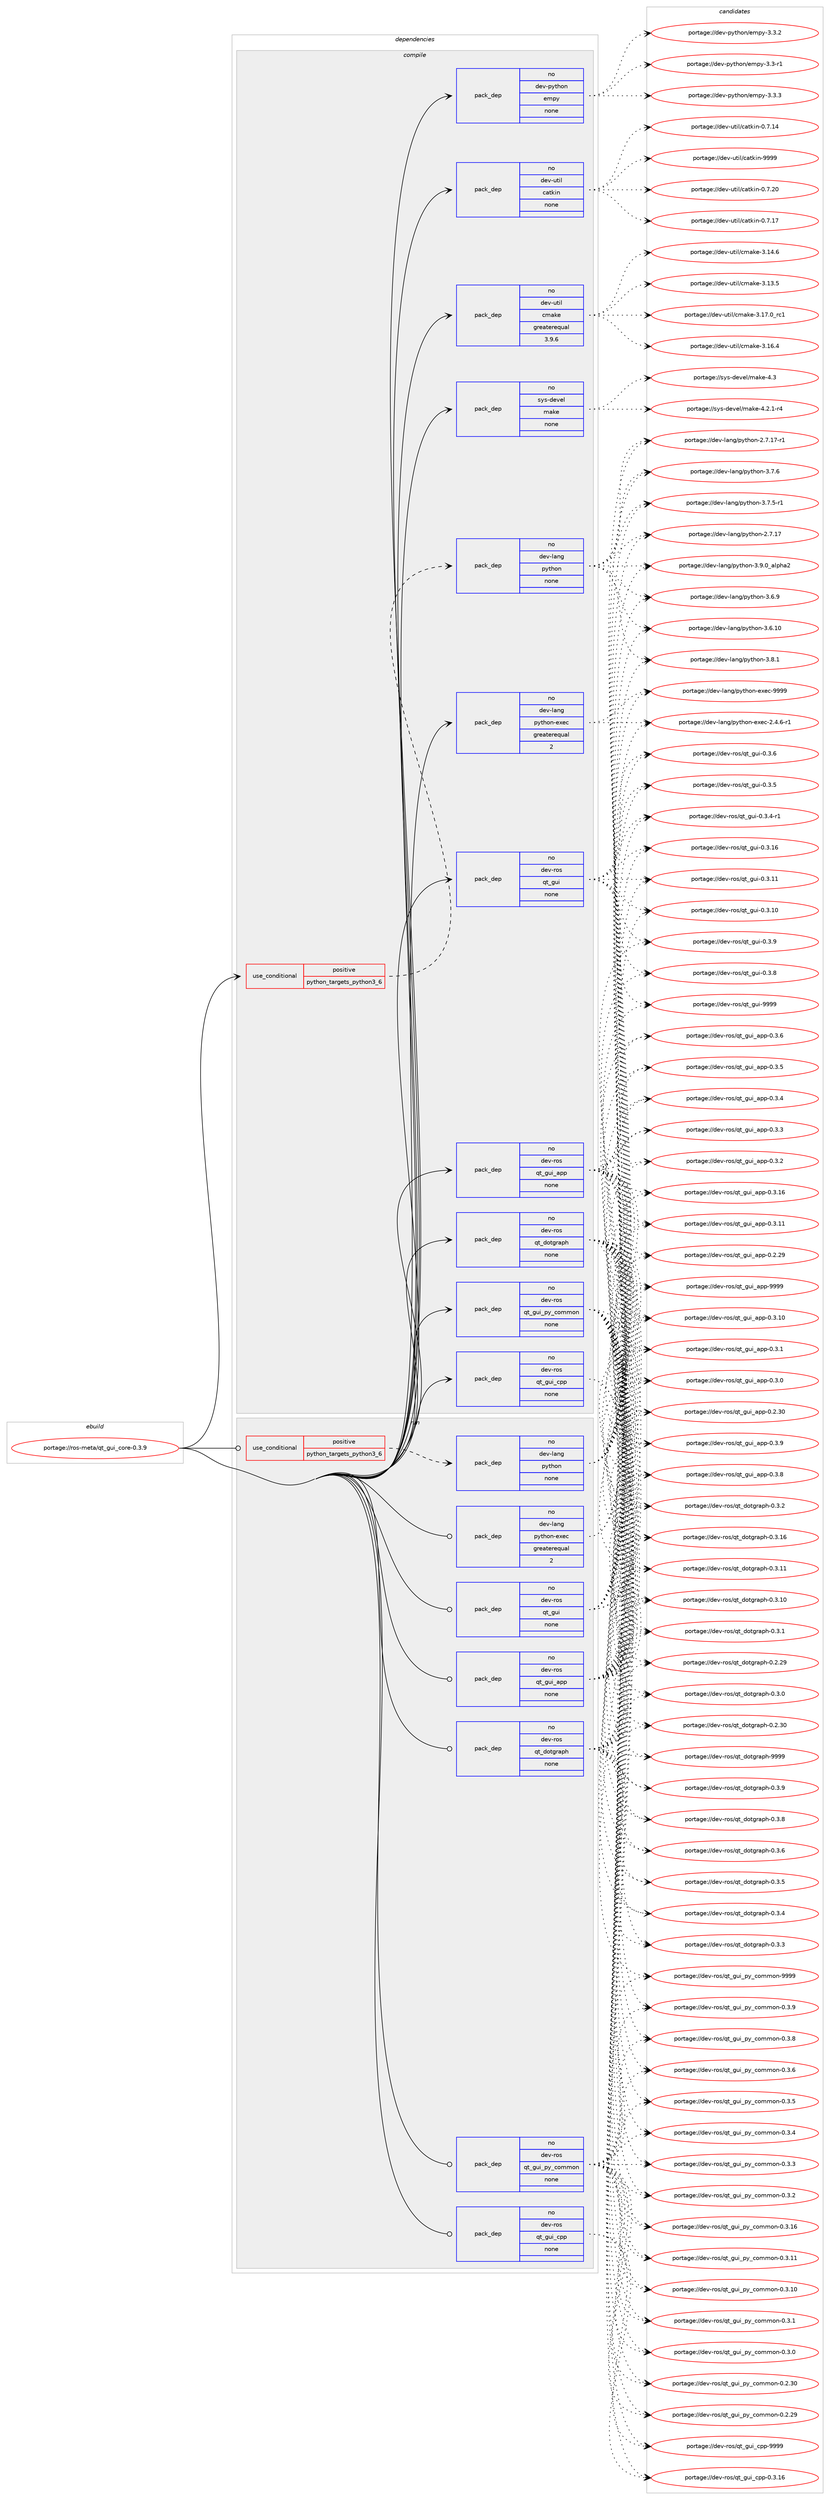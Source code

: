 digraph prolog {

# *************
# Graph options
# *************

newrank=true;
concentrate=true;
compound=true;
graph [rankdir=LR,fontname=Helvetica,fontsize=10,ranksep=1.5];#, ranksep=2.5, nodesep=0.2];
edge  [arrowhead=vee];
node  [fontname=Helvetica,fontsize=10];

# **********
# The ebuild
# **********

subgraph cluster_leftcol {
color=gray;
rank=same;
label=<<i>ebuild</i>>;
id [label="portage://ros-meta/qt_gui_core-0.3.9", color=red, width=4, href="../ros-meta/qt_gui_core-0.3.9.svg"];
}

# ****************
# The dependencies
# ****************

subgraph cluster_midcol {
color=gray;
label=<<i>dependencies</i>>;
subgraph cluster_compile {
fillcolor="#eeeeee";
style=filled;
label=<<i>compile</i>>;
subgraph cond20394 {
dependency102725 [label=<<TABLE BORDER="0" CELLBORDER="1" CELLSPACING="0" CELLPADDING="4"><TR><TD ROWSPAN="3" CELLPADDING="10">use_conditional</TD></TR><TR><TD>positive</TD></TR><TR><TD>python_targets_python3_6</TD></TR></TABLE>>, shape=none, color=red];
subgraph pack80563 {
dependency102726 [label=<<TABLE BORDER="0" CELLBORDER="1" CELLSPACING="0" CELLPADDING="4" WIDTH="220"><TR><TD ROWSPAN="6" CELLPADDING="30">pack_dep</TD></TR><TR><TD WIDTH="110">no</TD></TR><TR><TD>dev-lang</TD></TR><TR><TD>python</TD></TR><TR><TD>none</TD></TR><TR><TD></TD></TR></TABLE>>, shape=none, color=blue];
}
dependency102725:e -> dependency102726:w [weight=20,style="dashed",arrowhead="vee"];
}
id:e -> dependency102725:w [weight=20,style="solid",arrowhead="vee"];
subgraph pack80564 {
dependency102727 [label=<<TABLE BORDER="0" CELLBORDER="1" CELLSPACING="0" CELLPADDING="4" WIDTH="220"><TR><TD ROWSPAN="6" CELLPADDING="30">pack_dep</TD></TR><TR><TD WIDTH="110">no</TD></TR><TR><TD>dev-lang</TD></TR><TR><TD>python-exec</TD></TR><TR><TD>greaterequal</TD></TR><TR><TD>2</TD></TR></TABLE>>, shape=none, color=blue];
}
id:e -> dependency102727:w [weight=20,style="solid",arrowhead="vee"];
subgraph pack80565 {
dependency102728 [label=<<TABLE BORDER="0" CELLBORDER="1" CELLSPACING="0" CELLPADDING="4" WIDTH="220"><TR><TD ROWSPAN="6" CELLPADDING="30">pack_dep</TD></TR><TR><TD WIDTH="110">no</TD></TR><TR><TD>dev-python</TD></TR><TR><TD>empy</TD></TR><TR><TD>none</TD></TR><TR><TD></TD></TR></TABLE>>, shape=none, color=blue];
}
id:e -> dependency102728:w [weight=20,style="solid",arrowhead="vee"];
subgraph pack80566 {
dependency102729 [label=<<TABLE BORDER="0" CELLBORDER="1" CELLSPACING="0" CELLPADDING="4" WIDTH="220"><TR><TD ROWSPAN="6" CELLPADDING="30">pack_dep</TD></TR><TR><TD WIDTH="110">no</TD></TR><TR><TD>dev-ros</TD></TR><TR><TD>qt_dotgraph</TD></TR><TR><TD>none</TD></TR><TR><TD></TD></TR></TABLE>>, shape=none, color=blue];
}
id:e -> dependency102729:w [weight=20,style="solid",arrowhead="vee"];
subgraph pack80567 {
dependency102730 [label=<<TABLE BORDER="0" CELLBORDER="1" CELLSPACING="0" CELLPADDING="4" WIDTH="220"><TR><TD ROWSPAN="6" CELLPADDING="30">pack_dep</TD></TR><TR><TD WIDTH="110">no</TD></TR><TR><TD>dev-ros</TD></TR><TR><TD>qt_gui</TD></TR><TR><TD>none</TD></TR><TR><TD></TD></TR></TABLE>>, shape=none, color=blue];
}
id:e -> dependency102730:w [weight=20,style="solid",arrowhead="vee"];
subgraph pack80568 {
dependency102731 [label=<<TABLE BORDER="0" CELLBORDER="1" CELLSPACING="0" CELLPADDING="4" WIDTH="220"><TR><TD ROWSPAN="6" CELLPADDING="30">pack_dep</TD></TR><TR><TD WIDTH="110">no</TD></TR><TR><TD>dev-ros</TD></TR><TR><TD>qt_gui_app</TD></TR><TR><TD>none</TD></TR><TR><TD></TD></TR></TABLE>>, shape=none, color=blue];
}
id:e -> dependency102731:w [weight=20,style="solid",arrowhead="vee"];
subgraph pack80569 {
dependency102732 [label=<<TABLE BORDER="0" CELLBORDER="1" CELLSPACING="0" CELLPADDING="4" WIDTH="220"><TR><TD ROWSPAN="6" CELLPADDING="30">pack_dep</TD></TR><TR><TD WIDTH="110">no</TD></TR><TR><TD>dev-ros</TD></TR><TR><TD>qt_gui_cpp</TD></TR><TR><TD>none</TD></TR><TR><TD></TD></TR></TABLE>>, shape=none, color=blue];
}
id:e -> dependency102732:w [weight=20,style="solid",arrowhead="vee"];
subgraph pack80570 {
dependency102733 [label=<<TABLE BORDER="0" CELLBORDER="1" CELLSPACING="0" CELLPADDING="4" WIDTH="220"><TR><TD ROWSPAN="6" CELLPADDING="30">pack_dep</TD></TR><TR><TD WIDTH="110">no</TD></TR><TR><TD>dev-ros</TD></TR><TR><TD>qt_gui_py_common</TD></TR><TR><TD>none</TD></TR><TR><TD></TD></TR></TABLE>>, shape=none, color=blue];
}
id:e -> dependency102733:w [weight=20,style="solid",arrowhead="vee"];
subgraph pack80571 {
dependency102734 [label=<<TABLE BORDER="0" CELLBORDER="1" CELLSPACING="0" CELLPADDING="4" WIDTH="220"><TR><TD ROWSPAN="6" CELLPADDING="30">pack_dep</TD></TR><TR><TD WIDTH="110">no</TD></TR><TR><TD>dev-util</TD></TR><TR><TD>catkin</TD></TR><TR><TD>none</TD></TR><TR><TD></TD></TR></TABLE>>, shape=none, color=blue];
}
id:e -> dependency102734:w [weight=20,style="solid",arrowhead="vee"];
subgraph pack80572 {
dependency102735 [label=<<TABLE BORDER="0" CELLBORDER="1" CELLSPACING="0" CELLPADDING="4" WIDTH="220"><TR><TD ROWSPAN="6" CELLPADDING="30">pack_dep</TD></TR><TR><TD WIDTH="110">no</TD></TR><TR><TD>dev-util</TD></TR><TR><TD>cmake</TD></TR><TR><TD>greaterequal</TD></TR><TR><TD>3.9.6</TD></TR></TABLE>>, shape=none, color=blue];
}
id:e -> dependency102735:w [weight=20,style="solid",arrowhead="vee"];
subgraph pack80573 {
dependency102736 [label=<<TABLE BORDER="0" CELLBORDER="1" CELLSPACING="0" CELLPADDING="4" WIDTH="220"><TR><TD ROWSPAN="6" CELLPADDING="30">pack_dep</TD></TR><TR><TD WIDTH="110">no</TD></TR><TR><TD>sys-devel</TD></TR><TR><TD>make</TD></TR><TR><TD>none</TD></TR><TR><TD></TD></TR></TABLE>>, shape=none, color=blue];
}
id:e -> dependency102736:w [weight=20,style="solid",arrowhead="vee"];
}
subgraph cluster_compileandrun {
fillcolor="#eeeeee";
style=filled;
label=<<i>compile and run</i>>;
}
subgraph cluster_run {
fillcolor="#eeeeee";
style=filled;
label=<<i>run</i>>;
subgraph cond20395 {
dependency102737 [label=<<TABLE BORDER="0" CELLBORDER="1" CELLSPACING="0" CELLPADDING="4"><TR><TD ROWSPAN="3" CELLPADDING="10">use_conditional</TD></TR><TR><TD>positive</TD></TR><TR><TD>python_targets_python3_6</TD></TR></TABLE>>, shape=none, color=red];
subgraph pack80574 {
dependency102738 [label=<<TABLE BORDER="0" CELLBORDER="1" CELLSPACING="0" CELLPADDING="4" WIDTH="220"><TR><TD ROWSPAN="6" CELLPADDING="30">pack_dep</TD></TR><TR><TD WIDTH="110">no</TD></TR><TR><TD>dev-lang</TD></TR><TR><TD>python</TD></TR><TR><TD>none</TD></TR><TR><TD></TD></TR></TABLE>>, shape=none, color=blue];
}
dependency102737:e -> dependency102738:w [weight=20,style="dashed",arrowhead="vee"];
}
id:e -> dependency102737:w [weight=20,style="solid",arrowhead="odot"];
subgraph pack80575 {
dependency102739 [label=<<TABLE BORDER="0" CELLBORDER="1" CELLSPACING="0" CELLPADDING="4" WIDTH="220"><TR><TD ROWSPAN="6" CELLPADDING="30">pack_dep</TD></TR><TR><TD WIDTH="110">no</TD></TR><TR><TD>dev-lang</TD></TR><TR><TD>python-exec</TD></TR><TR><TD>greaterequal</TD></TR><TR><TD>2</TD></TR></TABLE>>, shape=none, color=blue];
}
id:e -> dependency102739:w [weight=20,style="solid",arrowhead="odot"];
subgraph pack80576 {
dependency102740 [label=<<TABLE BORDER="0" CELLBORDER="1" CELLSPACING="0" CELLPADDING="4" WIDTH="220"><TR><TD ROWSPAN="6" CELLPADDING="30">pack_dep</TD></TR><TR><TD WIDTH="110">no</TD></TR><TR><TD>dev-ros</TD></TR><TR><TD>qt_dotgraph</TD></TR><TR><TD>none</TD></TR><TR><TD></TD></TR></TABLE>>, shape=none, color=blue];
}
id:e -> dependency102740:w [weight=20,style="solid",arrowhead="odot"];
subgraph pack80577 {
dependency102741 [label=<<TABLE BORDER="0" CELLBORDER="1" CELLSPACING="0" CELLPADDING="4" WIDTH="220"><TR><TD ROWSPAN="6" CELLPADDING="30">pack_dep</TD></TR><TR><TD WIDTH="110">no</TD></TR><TR><TD>dev-ros</TD></TR><TR><TD>qt_gui</TD></TR><TR><TD>none</TD></TR><TR><TD></TD></TR></TABLE>>, shape=none, color=blue];
}
id:e -> dependency102741:w [weight=20,style="solid",arrowhead="odot"];
subgraph pack80578 {
dependency102742 [label=<<TABLE BORDER="0" CELLBORDER="1" CELLSPACING="0" CELLPADDING="4" WIDTH="220"><TR><TD ROWSPAN="6" CELLPADDING="30">pack_dep</TD></TR><TR><TD WIDTH="110">no</TD></TR><TR><TD>dev-ros</TD></TR><TR><TD>qt_gui_app</TD></TR><TR><TD>none</TD></TR><TR><TD></TD></TR></TABLE>>, shape=none, color=blue];
}
id:e -> dependency102742:w [weight=20,style="solid",arrowhead="odot"];
subgraph pack80579 {
dependency102743 [label=<<TABLE BORDER="0" CELLBORDER="1" CELLSPACING="0" CELLPADDING="4" WIDTH="220"><TR><TD ROWSPAN="6" CELLPADDING="30">pack_dep</TD></TR><TR><TD WIDTH="110">no</TD></TR><TR><TD>dev-ros</TD></TR><TR><TD>qt_gui_cpp</TD></TR><TR><TD>none</TD></TR><TR><TD></TD></TR></TABLE>>, shape=none, color=blue];
}
id:e -> dependency102743:w [weight=20,style="solid",arrowhead="odot"];
subgraph pack80580 {
dependency102744 [label=<<TABLE BORDER="0" CELLBORDER="1" CELLSPACING="0" CELLPADDING="4" WIDTH="220"><TR><TD ROWSPAN="6" CELLPADDING="30">pack_dep</TD></TR><TR><TD WIDTH="110">no</TD></TR><TR><TD>dev-ros</TD></TR><TR><TD>qt_gui_py_common</TD></TR><TR><TD>none</TD></TR><TR><TD></TD></TR></TABLE>>, shape=none, color=blue];
}
id:e -> dependency102744:w [weight=20,style="solid",arrowhead="odot"];
}
}

# **************
# The candidates
# **************

subgraph cluster_choices {
rank=same;
color=gray;
label=<<i>candidates</i>>;

subgraph choice80563 {
color=black;
nodesep=1;
choice10010111845108971101034711212111610411111045514657464895971081121049750 [label="portage://dev-lang/python-3.9.0_alpha2", color=red, width=4,href="../dev-lang/python-3.9.0_alpha2.svg"];
choice100101118451089711010347112121116104111110455146564649 [label="portage://dev-lang/python-3.8.1", color=red, width=4,href="../dev-lang/python-3.8.1.svg"];
choice100101118451089711010347112121116104111110455146554654 [label="portage://dev-lang/python-3.7.6", color=red, width=4,href="../dev-lang/python-3.7.6.svg"];
choice1001011184510897110103471121211161041111104551465546534511449 [label="portage://dev-lang/python-3.7.5-r1", color=red, width=4,href="../dev-lang/python-3.7.5-r1.svg"];
choice100101118451089711010347112121116104111110455146544657 [label="portage://dev-lang/python-3.6.9", color=red, width=4,href="../dev-lang/python-3.6.9.svg"];
choice10010111845108971101034711212111610411111045514654464948 [label="portage://dev-lang/python-3.6.10", color=red, width=4,href="../dev-lang/python-3.6.10.svg"];
choice100101118451089711010347112121116104111110455046554649554511449 [label="portage://dev-lang/python-2.7.17-r1", color=red, width=4,href="../dev-lang/python-2.7.17-r1.svg"];
choice10010111845108971101034711212111610411111045504655464955 [label="portage://dev-lang/python-2.7.17", color=red, width=4,href="../dev-lang/python-2.7.17.svg"];
dependency102726:e -> choice10010111845108971101034711212111610411111045514657464895971081121049750:w [style=dotted,weight="100"];
dependency102726:e -> choice100101118451089711010347112121116104111110455146564649:w [style=dotted,weight="100"];
dependency102726:e -> choice100101118451089711010347112121116104111110455146554654:w [style=dotted,weight="100"];
dependency102726:e -> choice1001011184510897110103471121211161041111104551465546534511449:w [style=dotted,weight="100"];
dependency102726:e -> choice100101118451089711010347112121116104111110455146544657:w [style=dotted,weight="100"];
dependency102726:e -> choice10010111845108971101034711212111610411111045514654464948:w [style=dotted,weight="100"];
dependency102726:e -> choice100101118451089711010347112121116104111110455046554649554511449:w [style=dotted,weight="100"];
dependency102726:e -> choice10010111845108971101034711212111610411111045504655464955:w [style=dotted,weight="100"];
}
subgraph choice80564 {
color=black;
nodesep=1;
choice10010111845108971101034711212111610411111045101120101994557575757 [label="portage://dev-lang/python-exec-9999", color=red, width=4,href="../dev-lang/python-exec-9999.svg"];
choice10010111845108971101034711212111610411111045101120101994550465246544511449 [label="portage://dev-lang/python-exec-2.4.6-r1", color=red, width=4,href="../dev-lang/python-exec-2.4.6-r1.svg"];
dependency102727:e -> choice10010111845108971101034711212111610411111045101120101994557575757:w [style=dotted,weight="100"];
dependency102727:e -> choice10010111845108971101034711212111610411111045101120101994550465246544511449:w [style=dotted,weight="100"];
}
subgraph choice80565 {
color=black;
nodesep=1;
choice1001011184511212111610411111047101109112121455146514651 [label="portage://dev-python/empy-3.3.3", color=red, width=4,href="../dev-python/empy-3.3.3.svg"];
choice1001011184511212111610411111047101109112121455146514650 [label="portage://dev-python/empy-3.3.2", color=red, width=4,href="../dev-python/empy-3.3.2.svg"];
choice1001011184511212111610411111047101109112121455146514511449 [label="portage://dev-python/empy-3.3-r1", color=red, width=4,href="../dev-python/empy-3.3-r1.svg"];
dependency102728:e -> choice1001011184511212111610411111047101109112121455146514651:w [style=dotted,weight="100"];
dependency102728:e -> choice1001011184511212111610411111047101109112121455146514650:w [style=dotted,weight="100"];
dependency102728:e -> choice1001011184511212111610411111047101109112121455146514511449:w [style=dotted,weight="100"];
}
subgraph choice80566 {
color=black;
nodesep=1;
choice100101118451141111154711311695100111116103114971121044557575757 [label="portage://dev-ros/qt_dotgraph-9999", color=red, width=4,href="../dev-ros/qt_dotgraph-9999.svg"];
choice10010111845114111115471131169510011111610311497112104454846514657 [label="portage://dev-ros/qt_dotgraph-0.3.9", color=red, width=4,href="../dev-ros/qt_dotgraph-0.3.9.svg"];
choice10010111845114111115471131169510011111610311497112104454846514656 [label="portage://dev-ros/qt_dotgraph-0.3.8", color=red, width=4,href="../dev-ros/qt_dotgraph-0.3.8.svg"];
choice10010111845114111115471131169510011111610311497112104454846514654 [label="portage://dev-ros/qt_dotgraph-0.3.6", color=red, width=4,href="../dev-ros/qt_dotgraph-0.3.6.svg"];
choice10010111845114111115471131169510011111610311497112104454846514653 [label="portage://dev-ros/qt_dotgraph-0.3.5", color=red, width=4,href="../dev-ros/qt_dotgraph-0.3.5.svg"];
choice10010111845114111115471131169510011111610311497112104454846514652 [label="portage://dev-ros/qt_dotgraph-0.3.4", color=red, width=4,href="../dev-ros/qt_dotgraph-0.3.4.svg"];
choice10010111845114111115471131169510011111610311497112104454846514651 [label="portage://dev-ros/qt_dotgraph-0.3.3", color=red, width=4,href="../dev-ros/qt_dotgraph-0.3.3.svg"];
choice10010111845114111115471131169510011111610311497112104454846514650 [label="portage://dev-ros/qt_dotgraph-0.3.2", color=red, width=4,href="../dev-ros/qt_dotgraph-0.3.2.svg"];
choice1001011184511411111547113116951001111161031149711210445484651464954 [label="portage://dev-ros/qt_dotgraph-0.3.16", color=red, width=4,href="../dev-ros/qt_dotgraph-0.3.16.svg"];
choice1001011184511411111547113116951001111161031149711210445484651464949 [label="portage://dev-ros/qt_dotgraph-0.3.11", color=red, width=4,href="../dev-ros/qt_dotgraph-0.3.11.svg"];
choice1001011184511411111547113116951001111161031149711210445484651464948 [label="portage://dev-ros/qt_dotgraph-0.3.10", color=red, width=4,href="../dev-ros/qt_dotgraph-0.3.10.svg"];
choice10010111845114111115471131169510011111610311497112104454846514649 [label="portage://dev-ros/qt_dotgraph-0.3.1", color=red, width=4,href="../dev-ros/qt_dotgraph-0.3.1.svg"];
choice10010111845114111115471131169510011111610311497112104454846514648 [label="portage://dev-ros/qt_dotgraph-0.3.0", color=red, width=4,href="../dev-ros/qt_dotgraph-0.3.0.svg"];
choice1001011184511411111547113116951001111161031149711210445484650465148 [label="portage://dev-ros/qt_dotgraph-0.2.30", color=red, width=4,href="../dev-ros/qt_dotgraph-0.2.30.svg"];
choice1001011184511411111547113116951001111161031149711210445484650465057 [label="portage://dev-ros/qt_dotgraph-0.2.29", color=red, width=4,href="../dev-ros/qt_dotgraph-0.2.29.svg"];
dependency102729:e -> choice100101118451141111154711311695100111116103114971121044557575757:w [style=dotted,weight="100"];
dependency102729:e -> choice10010111845114111115471131169510011111610311497112104454846514657:w [style=dotted,weight="100"];
dependency102729:e -> choice10010111845114111115471131169510011111610311497112104454846514656:w [style=dotted,weight="100"];
dependency102729:e -> choice10010111845114111115471131169510011111610311497112104454846514654:w [style=dotted,weight="100"];
dependency102729:e -> choice10010111845114111115471131169510011111610311497112104454846514653:w [style=dotted,weight="100"];
dependency102729:e -> choice10010111845114111115471131169510011111610311497112104454846514652:w [style=dotted,weight="100"];
dependency102729:e -> choice10010111845114111115471131169510011111610311497112104454846514651:w [style=dotted,weight="100"];
dependency102729:e -> choice10010111845114111115471131169510011111610311497112104454846514650:w [style=dotted,weight="100"];
dependency102729:e -> choice1001011184511411111547113116951001111161031149711210445484651464954:w [style=dotted,weight="100"];
dependency102729:e -> choice1001011184511411111547113116951001111161031149711210445484651464949:w [style=dotted,weight="100"];
dependency102729:e -> choice1001011184511411111547113116951001111161031149711210445484651464948:w [style=dotted,weight="100"];
dependency102729:e -> choice10010111845114111115471131169510011111610311497112104454846514649:w [style=dotted,weight="100"];
dependency102729:e -> choice10010111845114111115471131169510011111610311497112104454846514648:w [style=dotted,weight="100"];
dependency102729:e -> choice1001011184511411111547113116951001111161031149711210445484650465148:w [style=dotted,weight="100"];
dependency102729:e -> choice1001011184511411111547113116951001111161031149711210445484650465057:w [style=dotted,weight="100"];
}
subgraph choice80567 {
color=black;
nodesep=1;
choice1001011184511411111547113116951031171054557575757 [label="portage://dev-ros/qt_gui-9999", color=red, width=4,href="../dev-ros/qt_gui-9999.svg"];
choice100101118451141111154711311695103117105454846514657 [label="portage://dev-ros/qt_gui-0.3.9", color=red, width=4,href="../dev-ros/qt_gui-0.3.9.svg"];
choice100101118451141111154711311695103117105454846514656 [label="portage://dev-ros/qt_gui-0.3.8", color=red, width=4,href="../dev-ros/qt_gui-0.3.8.svg"];
choice100101118451141111154711311695103117105454846514654 [label="portage://dev-ros/qt_gui-0.3.6", color=red, width=4,href="../dev-ros/qt_gui-0.3.6.svg"];
choice100101118451141111154711311695103117105454846514653 [label="portage://dev-ros/qt_gui-0.3.5", color=red, width=4,href="../dev-ros/qt_gui-0.3.5.svg"];
choice1001011184511411111547113116951031171054548465146524511449 [label="portage://dev-ros/qt_gui-0.3.4-r1", color=red, width=4,href="../dev-ros/qt_gui-0.3.4-r1.svg"];
choice10010111845114111115471131169510311710545484651464954 [label="portage://dev-ros/qt_gui-0.3.16", color=red, width=4,href="../dev-ros/qt_gui-0.3.16.svg"];
choice10010111845114111115471131169510311710545484651464949 [label="portage://dev-ros/qt_gui-0.3.11", color=red, width=4,href="../dev-ros/qt_gui-0.3.11.svg"];
choice10010111845114111115471131169510311710545484651464948 [label="portage://dev-ros/qt_gui-0.3.10", color=red, width=4,href="../dev-ros/qt_gui-0.3.10.svg"];
dependency102730:e -> choice1001011184511411111547113116951031171054557575757:w [style=dotted,weight="100"];
dependency102730:e -> choice100101118451141111154711311695103117105454846514657:w [style=dotted,weight="100"];
dependency102730:e -> choice100101118451141111154711311695103117105454846514656:w [style=dotted,weight="100"];
dependency102730:e -> choice100101118451141111154711311695103117105454846514654:w [style=dotted,weight="100"];
dependency102730:e -> choice100101118451141111154711311695103117105454846514653:w [style=dotted,weight="100"];
dependency102730:e -> choice1001011184511411111547113116951031171054548465146524511449:w [style=dotted,weight="100"];
dependency102730:e -> choice10010111845114111115471131169510311710545484651464954:w [style=dotted,weight="100"];
dependency102730:e -> choice10010111845114111115471131169510311710545484651464949:w [style=dotted,weight="100"];
dependency102730:e -> choice10010111845114111115471131169510311710545484651464948:w [style=dotted,weight="100"];
}
subgraph choice80568 {
color=black;
nodesep=1;
choice10010111845114111115471131169510311710595971121124557575757 [label="portage://dev-ros/qt_gui_app-9999", color=red, width=4,href="../dev-ros/qt_gui_app-9999.svg"];
choice1001011184511411111547113116951031171059597112112454846514657 [label="portage://dev-ros/qt_gui_app-0.3.9", color=red, width=4,href="../dev-ros/qt_gui_app-0.3.9.svg"];
choice1001011184511411111547113116951031171059597112112454846514656 [label="portage://dev-ros/qt_gui_app-0.3.8", color=red, width=4,href="../dev-ros/qt_gui_app-0.3.8.svg"];
choice1001011184511411111547113116951031171059597112112454846514654 [label="portage://dev-ros/qt_gui_app-0.3.6", color=red, width=4,href="../dev-ros/qt_gui_app-0.3.6.svg"];
choice1001011184511411111547113116951031171059597112112454846514653 [label="portage://dev-ros/qt_gui_app-0.3.5", color=red, width=4,href="../dev-ros/qt_gui_app-0.3.5.svg"];
choice1001011184511411111547113116951031171059597112112454846514652 [label="portage://dev-ros/qt_gui_app-0.3.4", color=red, width=4,href="../dev-ros/qt_gui_app-0.3.4.svg"];
choice1001011184511411111547113116951031171059597112112454846514651 [label="portage://dev-ros/qt_gui_app-0.3.3", color=red, width=4,href="../dev-ros/qt_gui_app-0.3.3.svg"];
choice1001011184511411111547113116951031171059597112112454846514650 [label="portage://dev-ros/qt_gui_app-0.3.2", color=red, width=4,href="../dev-ros/qt_gui_app-0.3.2.svg"];
choice100101118451141111154711311695103117105959711211245484651464954 [label="portage://dev-ros/qt_gui_app-0.3.16", color=red, width=4,href="../dev-ros/qt_gui_app-0.3.16.svg"];
choice100101118451141111154711311695103117105959711211245484651464949 [label="portage://dev-ros/qt_gui_app-0.3.11", color=red, width=4,href="../dev-ros/qt_gui_app-0.3.11.svg"];
choice100101118451141111154711311695103117105959711211245484651464948 [label="portage://dev-ros/qt_gui_app-0.3.10", color=red, width=4,href="../dev-ros/qt_gui_app-0.3.10.svg"];
choice1001011184511411111547113116951031171059597112112454846514649 [label="portage://dev-ros/qt_gui_app-0.3.1", color=red, width=4,href="../dev-ros/qt_gui_app-0.3.1.svg"];
choice1001011184511411111547113116951031171059597112112454846514648 [label="portage://dev-ros/qt_gui_app-0.3.0", color=red, width=4,href="../dev-ros/qt_gui_app-0.3.0.svg"];
choice100101118451141111154711311695103117105959711211245484650465148 [label="portage://dev-ros/qt_gui_app-0.2.30", color=red, width=4,href="../dev-ros/qt_gui_app-0.2.30.svg"];
choice100101118451141111154711311695103117105959711211245484650465057 [label="portage://dev-ros/qt_gui_app-0.2.29", color=red, width=4,href="../dev-ros/qt_gui_app-0.2.29.svg"];
dependency102731:e -> choice10010111845114111115471131169510311710595971121124557575757:w [style=dotted,weight="100"];
dependency102731:e -> choice1001011184511411111547113116951031171059597112112454846514657:w [style=dotted,weight="100"];
dependency102731:e -> choice1001011184511411111547113116951031171059597112112454846514656:w [style=dotted,weight="100"];
dependency102731:e -> choice1001011184511411111547113116951031171059597112112454846514654:w [style=dotted,weight="100"];
dependency102731:e -> choice1001011184511411111547113116951031171059597112112454846514653:w [style=dotted,weight="100"];
dependency102731:e -> choice1001011184511411111547113116951031171059597112112454846514652:w [style=dotted,weight="100"];
dependency102731:e -> choice1001011184511411111547113116951031171059597112112454846514651:w [style=dotted,weight="100"];
dependency102731:e -> choice1001011184511411111547113116951031171059597112112454846514650:w [style=dotted,weight="100"];
dependency102731:e -> choice100101118451141111154711311695103117105959711211245484651464954:w [style=dotted,weight="100"];
dependency102731:e -> choice100101118451141111154711311695103117105959711211245484651464949:w [style=dotted,weight="100"];
dependency102731:e -> choice100101118451141111154711311695103117105959711211245484651464948:w [style=dotted,weight="100"];
dependency102731:e -> choice1001011184511411111547113116951031171059597112112454846514649:w [style=dotted,weight="100"];
dependency102731:e -> choice1001011184511411111547113116951031171059597112112454846514648:w [style=dotted,weight="100"];
dependency102731:e -> choice100101118451141111154711311695103117105959711211245484650465148:w [style=dotted,weight="100"];
dependency102731:e -> choice100101118451141111154711311695103117105959711211245484650465057:w [style=dotted,weight="100"];
}
subgraph choice80569 {
color=black;
nodesep=1;
choice10010111845114111115471131169510311710595991121124557575757 [label="portage://dev-ros/qt_gui_cpp-9999", color=red, width=4,href="../dev-ros/qt_gui_cpp-9999.svg"];
choice100101118451141111154711311695103117105959911211245484651464954 [label="portage://dev-ros/qt_gui_cpp-0.3.16", color=red, width=4,href="../dev-ros/qt_gui_cpp-0.3.16.svg"];
dependency102732:e -> choice10010111845114111115471131169510311710595991121124557575757:w [style=dotted,weight="100"];
dependency102732:e -> choice100101118451141111154711311695103117105959911211245484651464954:w [style=dotted,weight="100"];
}
subgraph choice80570 {
color=black;
nodesep=1;
choice1001011184511411111547113116951031171059511212195991111091091111104557575757 [label="portage://dev-ros/qt_gui_py_common-9999", color=red, width=4,href="../dev-ros/qt_gui_py_common-9999.svg"];
choice100101118451141111154711311695103117105951121219599111109109111110454846514657 [label="portage://dev-ros/qt_gui_py_common-0.3.9", color=red, width=4,href="../dev-ros/qt_gui_py_common-0.3.9.svg"];
choice100101118451141111154711311695103117105951121219599111109109111110454846514656 [label="portage://dev-ros/qt_gui_py_common-0.3.8", color=red, width=4,href="../dev-ros/qt_gui_py_common-0.3.8.svg"];
choice100101118451141111154711311695103117105951121219599111109109111110454846514654 [label="portage://dev-ros/qt_gui_py_common-0.3.6", color=red, width=4,href="../dev-ros/qt_gui_py_common-0.3.6.svg"];
choice100101118451141111154711311695103117105951121219599111109109111110454846514653 [label="portage://dev-ros/qt_gui_py_common-0.3.5", color=red, width=4,href="../dev-ros/qt_gui_py_common-0.3.5.svg"];
choice100101118451141111154711311695103117105951121219599111109109111110454846514652 [label="portage://dev-ros/qt_gui_py_common-0.3.4", color=red, width=4,href="../dev-ros/qt_gui_py_common-0.3.4.svg"];
choice100101118451141111154711311695103117105951121219599111109109111110454846514651 [label="portage://dev-ros/qt_gui_py_common-0.3.3", color=red, width=4,href="../dev-ros/qt_gui_py_common-0.3.3.svg"];
choice100101118451141111154711311695103117105951121219599111109109111110454846514650 [label="portage://dev-ros/qt_gui_py_common-0.3.2", color=red, width=4,href="../dev-ros/qt_gui_py_common-0.3.2.svg"];
choice10010111845114111115471131169510311710595112121959911110910911111045484651464954 [label="portage://dev-ros/qt_gui_py_common-0.3.16", color=red, width=4,href="../dev-ros/qt_gui_py_common-0.3.16.svg"];
choice10010111845114111115471131169510311710595112121959911110910911111045484651464949 [label="portage://dev-ros/qt_gui_py_common-0.3.11", color=red, width=4,href="../dev-ros/qt_gui_py_common-0.3.11.svg"];
choice10010111845114111115471131169510311710595112121959911110910911111045484651464948 [label="portage://dev-ros/qt_gui_py_common-0.3.10", color=red, width=4,href="../dev-ros/qt_gui_py_common-0.3.10.svg"];
choice100101118451141111154711311695103117105951121219599111109109111110454846514649 [label="portage://dev-ros/qt_gui_py_common-0.3.1", color=red, width=4,href="../dev-ros/qt_gui_py_common-0.3.1.svg"];
choice100101118451141111154711311695103117105951121219599111109109111110454846514648 [label="portage://dev-ros/qt_gui_py_common-0.3.0", color=red, width=4,href="../dev-ros/qt_gui_py_common-0.3.0.svg"];
choice10010111845114111115471131169510311710595112121959911110910911111045484650465148 [label="portage://dev-ros/qt_gui_py_common-0.2.30", color=red, width=4,href="../dev-ros/qt_gui_py_common-0.2.30.svg"];
choice10010111845114111115471131169510311710595112121959911110910911111045484650465057 [label="portage://dev-ros/qt_gui_py_common-0.2.29", color=red, width=4,href="../dev-ros/qt_gui_py_common-0.2.29.svg"];
dependency102733:e -> choice1001011184511411111547113116951031171059511212195991111091091111104557575757:w [style=dotted,weight="100"];
dependency102733:e -> choice100101118451141111154711311695103117105951121219599111109109111110454846514657:w [style=dotted,weight="100"];
dependency102733:e -> choice100101118451141111154711311695103117105951121219599111109109111110454846514656:w [style=dotted,weight="100"];
dependency102733:e -> choice100101118451141111154711311695103117105951121219599111109109111110454846514654:w [style=dotted,weight="100"];
dependency102733:e -> choice100101118451141111154711311695103117105951121219599111109109111110454846514653:w [style=dotted,weight="100"];
dependency102733:e -> choice100101118451141111154711311695103117105951121219599111109109111110454846514652:w [style=dotted,weight="100"];
dependency102733:e -> choice100101118451141111154711311695103117105951121219599111109109111110454846514651:w [style=dotted,weight="100"];
dependency102733:e -> choice100101118451141111154711311695103117105951121219599111109109111110454846514650:w [style=dotted,weight="100"];
dependency102733:e -> choice10010111845114111115471131169510311710595112121959911110910911111045484651464954:w [style=dotted,weight="100"];
dependency102733:e -> choice10010111845114111115471131169510311710595112121959911110910911111045484651464949:w [style=dotted,weight="100"];
dependency102733:e -> choice10010111845114111115471131169510311710595112121959911110910911111045484651464948:w [style=dotted,weight="100"];
dependency102733:e -> choice100101118451141111154711311695103117105951121219599111109109111110454846514649:w [style=dotted,weight="100"];
dependency102733:e -> choice100101118451141111154711311695103117105951121219599111109109111110454846514648:w [style=dotted,weight="100"];
dependency102733:e -> choice10010111845114111115471131169510311710595112121959911110910911111045484650465148:w [style=dotted,weight="100"];
dependency102733:e -> choice10010111845114111115471131169510311710595112121959911110910911111045484650465057:w [style=dotted,weight="100"];
}
subgraph choice80571 {
color=black;
nodesep=1;
choice100101118451171161051084799971161071051104557575757 [label="portage://dev-util/catkin-9999", color=red, width=4,href="../dev-util/catkin-9999.svg"];
choice1001011184511711610510847999711610710511045484655465048 [label="portage://dev-util/catkin-0.7.20", color=red, width=4,href="../dev-util/catkin-0.7.20.svg"];
choice1001011184511711610510847999711610710511045484655464955 [label="portage://dev-util/catkin-0.7.17", color=red, width=4,href="../dev-util/catkin-0.7.17.svg"];
choice1001011184511711610510847999711610710511045484655464952 [label="portage://dev-util/catkin-0.7.14", color=red, width=4,href="../dev-util/catkin-0.7.14.svg"];
dependency102734:e -> choice100101118451171161051084799971161071051104557575757:w [style=dotted,weight="100"];
dependency102734:e -> choice1001011184511711610510847999711610710511045484655465048:w [style=dotted,weight="100"];
dependency102734:e -> choice1001011184511711610510847999711610710511045484655464955:w [style=dotted,weight="100"];
dependency102734:e -> choice1001011184511711610510847999711610710511045484655464952:w [style=dotted,weight="100"];
}
subgraph choice80572 {
color=black;
nodesep=1;
choice1001011184511711610510847991099710710145514649554648951149949 [label="portage://dev-util/cmake-3.17.0_rc1", color=red, width=4,href="../dev-util/cmake-3.17.0_rc1.svg"];
choice1001011184511711610510847991099710710145514649544652 [label="portage://dev-util/cmake-3.16.4", color=red, width=4,href="../dev-util/cmake-3.16.4.svg"];
choice1001011184511711610510847991099710710145514649524654 [label="portage://dev-util/cmake-3.14.6", color=red, width=4,href="../dev-util/cmake-3.14.6.svg"];
choice1001011184511711610510847991099710710145514649514653 [label="portage://dev-util/cmake-3.13.5", color=red, width=4,href="../dev-util/cmake-3.13.5.svg"];
dependency102735:e -> choice1001011184511711610510847991099710710145514649554648951149949:w [style=dotted,weight="100"];
dependency102735:e -> choice1001011184511711610510847991099710710145514649544652:w [style=dotted,weight="100"];
dependency102735:e -> choice1001011184511711610510847991099710710145514649524654:w [style=dotted,weight="100"];
dependency102735:e -> choice1001011184511711610510847991099710710145514649514653:w [style=dotted,weight="100"];
}
subgraph choice80573 {
color=black;
nodesep=1;
choice11512111545100101118101108471099710710145524651 [label="portage://sys-devel/make-4.3", color=red, width=4,href="../sys-devel/make-4.3.svg"];
choice1151211154510010111810110847109971071014552465046494511452 [label="portage://sys-devel/make-4.2.1-r4", color=red, width=4,href="../sys-devel/make-4.2.1-r4.svg"];
dependency102736:e -> choice11512111545100101118101108471099710710145524651:w [style=dotted,weight="100"];
dependency102736:e -> choice1151211154510010111810110847109971071014552465046494511452:w [style=dotted,weight="100"];
}
subgraph choice80574 {
color=black;
nodesep=1;
choice10010111845108971101034711212111610411111045514657464895971081121049750 [label="portage://dev-lang/python-3.9.0_alpha2", color=red, width=4,href="../dev-lang/python-3.9.0_alpha2.svg"];
choice100101118451089711010347112121116104111110455146564649 [label="portage://dev-lang/python-3.8.1", color=red, width=4,href="../dev-lang/python-3.8.1.svg"];
choice100101118451089711010347112121116104111110455146554654 [label="portage://dev-lang/python-3.7.6", color=red, width=4,href="../dev-lang/python-3.7.6.svg"];
choice1001011184510897110103471121211161041111104551465546534511449 [label="portage://dev-lang/python-3.7.5-r1", color=red, width=4,href="../dev-lang/python-3.7.5-r1.svg"];
choice100101118451089711010347112121116104111110455146544657 [label="portage://dev-lang/python-3.6.9", color=red, width=4,href="../dev-lang/python-3.6.9.svg"];
choice10010111845108971101034711212111610411111045514654464948 [label="portage://dev-lang/python-3.6.10", color=red, width=4,href="../dev-lang/python-3.6.10.svg"];
choice100101118451089711010347112121116104111110455046554649554511449 [label="portage://dev-lang/python-2.7.17-r1", color=red, width=4,href="../dev-lang/python-2.7.17-r1.svg"];
choice10010111845108971101034711212111610411111045504655464955 [label="portage://dev-lang/python-2.7.17", color=red, width=4,href="../dev-lang/python-2.7.17.svg"];
dependency102738:e -> choice10010111845108971101034711212111610411111045514657464895971081121049750:w [style=dotted,weight="100"];
dependency102738:e -> choice100101118451089711010347112121116104111110455146564649:w [style=dotted,weight="100"];
dependency102738:e -> choice100101118451089711010347112121116104111110455146554654:w [style=dotted,weight="100"];
dependency102738:e -> choice1001011184510897110103471121211161041111104551465546534511449:w [style=dotted,weight="100"];
dependency102738:e -> choice100101118451089711010347112121116104111110455146544657:w [style=dotted,weight="100"];
dependency102738:e -> choice10010111845108971101034711212111610411111045514654464948:w [style=dotted,weight="100"];
dependency102738:e -> choice100101118451089711010347112121116104111110455046554649554511449:w [style=dotted,weight="100"];
dependency102738:e -> choice10010111845108971101034711212111610411111045504655464955:w [style=dotted,weight="100"];
}
subgraph choice80575 {
color=black;
nodesep=1;
choice10010111845108971101034711212111610411111045101120101994557575757 [label="portage://dev-lang/python-exec-9999", color=red, width=4,href="../dev-lang/python-exec-9999.svg"];
choice10010111845108971101034711212111610411111045101120101994550465246544511449 [label="portage://dev-lang/python-exec-2.4.6-r1", color=red, width=4,href="../dev-lang/python-exec-2.4.6-r1.svg"];
dependency102739:e -> choice10010111845108971101034711212111610411111045101120101994557575757:w [style=dotted,weight="100"];
dependency102739:e -> choice10010111845108971101034711212111610411111045101120101994550465246544511449:w [style=dotted,weight="100"];
}
subgraph choice80576 {
color=black;
nodesep=1;
choice100101118451141111154711311695100111116103114971121044557575757 [label="portage://dev-ros/qt_dotgraph-9999", color=red, width=4,href="../dev-ros/qt_dotgraph-9999.svg"];
choice10010111845114111115471131169510011111610311497112104454846514657 [label="portage://dev-ros/qt_dotgraph-0.3.9", color=red, width=4,href="../dev-ros/qt_dotgraph-0.3.9.svg"];
choice10010111845114111115471131169510011111610311497112104454846514656 [label="portage://dev-ros/qt_dotgraph-0.3.8", color=red, width=4,href="../dev-ros/qt_dotgraph-0.3.8.svg"];
choice10010111845114111115471131169510011111610311497112104454846514654 [label="portage://dev-ros/qt_dotgraph-0.3.6", color=red, width=4,href="../dev-ros/qt_dotgraph-0.3.6.svg"];
choice10010111845114111115471131169510011111610311497112104454846514653 [label="portage://dev-ros/qt_dotgraph-0.3.5", color=red, width=4,href="../dev-ros/qt_dotgraph-0.3.5.svg"];
choice10010111845114111115471131169510011111610311497112104454846514652 [label="portage://dev-ros/qt_dotgraph-0.3.4", color=red, width=4,href="../dev-ros/qt_dotgraph-0.3.4.svg"];
choice10010111845114111115471131169510011111610311497112104454846514651 [label="portage://dev-ros/qt_dotgraph-0.3.3", color=red, width=4,href="../dev-ros/qt_dotgraph-0.3.3.svg"];
choice10010111845114111115471131169510011111610311497112104454846514650 [label="portage://dev-ros/qt_dotgraph-0.3.2", color=red, width=4,href="../dev-ros/qt_dotgraph-0.3.2.svg"];
choice1001011184511411111547113116951001111161031149711210445484651464954 [label="portage://dev-ros/qt_dotgraph-0.3.16", color=red, width=4,href="../dev-ros/qt_dotgraph-0.3.16.svg"];
choice1001011184511411111547113116951001111161031149711210445484651464949 [label="portage://dev-ros/qt_dotgraph-0.3.11", color=red, width=4,href="../dev-ros/qt_dotgraph-0.3.11.svg"];
choice1001011184511411111547113116951001111161031149711210445484651464948 [label="portage://dev-ros/qt_dotgraph-0.3.10", color=red, width=4,href="../dev-ros/qt_dotgraph-0.3.10.svg"];
choice10010111845114111115471131169510011111610311497112104454846514649 [label="portage://dev-ros/qt_dotgraph-0.3.1", color=red, width=4,href="../dev-ros/qt_dotgraph-0.3.1.svg"];
choice10010111845114111115471131169510011111610311497112104454846514648 [label="portage://dev-ros/qt_dotgraph-0.3.0", color=red, width=4,href="../dev-ros/qt_dotgraph-0.3.0.svg"];
choice1001011184511411111547113116951001111161031149711210445484650465148 [label="portage://dev-ros/qt_dotgraph-0.2.30", color=red, width=4,href="../dev-ros/qt_dotgraph-0.2.30.svg"];
choice1001011184511411111547113116951001111161031149711210445484650465057 [label="portage://dev-ros/qt_dotgraph-0.2.29", color=red, width=4,href="../dev-ros/qt_dotgraph-0.2.29.svg"];
dependency102740:e -> choice100101118451141111154711311695100111116103114971121044557575757:w [style=dotted,weight="100"];
dependency102740:e -> choice10010111845114111115471131169510011111610311497112104454846514657:w [style=dotted,weight="100"];
dependency102740:e -> choice10010111845114111115471131169510011111610311497112104454846514656:w [style=dotted,weight="100"];
dependency102740:e -> choice10010111845114111115471131169510011111610311497112104454846514654:w [style=dotted,weight="100"];
dependency102740:e -> choice10010111845114111115471131169510011111610311497112104454846514653:w [style=dotted,weight="100"];
dependency102740:e -> choice10010111845114111115471131169510011111610311497112104454846514652:w [style=dotted,weight="100"];
dependency102740:e -> choice10010111845114111115471131169510011111610311497112104454846514651:w [style=dotted,weight="100"];
dependency102740:e -> choice10010111845114111115471131169510011111610311497112104454846514650:w [style=dotted,weight="100"];
dependency102740:e -> choice1001011184511411111547113116951001111161031149711210445484651464954:w [style=dotted,weight="100"];
dependency102740:e -> choice1001011184511411111547113116951001111161031149711210445484651464949:w [style=dotted,weight="100"];
dependency102740:e -> choice1001011184511411111547113116951001111161031149711210445484651464948:w [style=dotted,weight="100"];
dependency102740:e -> choice10010111845114111115471131169510011111610311497112104454846514649:w [style=dotted,weight="100"];
dependency102740:e -> choice10010111845114111115471131169510011111610311497112104454846514648:w [style=dotted,weight="100"];
dependency102740:e -> choice1001011184511411111547113116951001111161031149711210445484650465148:w [style=dotted,weight="100"];
dependency102740:e -> choice1001011184511411111547113116951001111161031149711210445484650465057:w [style=dotted,weight="100"];
}
subgraph choice80577 {
color=black;
nodesep=1;
choice1001011184511411111547113116951031171054557575757 [label="portage://dev-ros/qt_gui-9999", color=red, width=4,href="../dev-ros/qt_gui-9999.svg"];
choice100101118451141111154711311695103117105454846514657 [label="portage://dev-ros/qt_gui-0.3.9", color=red, width=4,href="../dev-ros/qt_gui-0.3.9.svg"];
choice100101118451141111154711311695103117105454846514656 [label="portage://dev-ros/qt_gui-0.3.8", color=red, width=4,href="../dev-ros/qt_gui-0.3.8.svg"];
choice100101118451141111154711311695103117105454846514654 [label="portage://dev-ros/qt_gui-0.3.6", color=red, width=4,href="../dev-ros/qt_gui-0.3.6.svg"];
choice100101118451141111154711311695103117105454846514653 [label="portage://dev-ros/qt_gui-0.3.5", color=red, width=4,href="../dev-ros/qt_gui-0.3.5.svg"];
choice1001011184511411111547113116951031171054548465146524511449 [label="portage://dev-ros/qt_gui-0.3.4-r1", color=red, width=4,href="../dev-ros/qt_gui-0.3.4-r1.svg"];
choice10010111845114111115471131169510311710545484651464954 [label="portage://dev-ros/qt_gui-0.3.16", color=red, width=4,href="../dev-ros/qt_gui-0.3.16.svg"];
choice10010111845114111115471131169510311710545484651464949 [label="portage://dev-ros/qt_gui-0.3.11", color=red, width=4,href="../dev-ros/qt_gui-0.3.11.svg"];
choice10010111845114111115471131169510311710545484651464948 [label="portage://dev-ros/qt_gui-0.3.10", color=red, width=4,href="../dev-ros/qt_gui-0.3.10.svg"];
dependency102741:e -> choice1001011184511411111547113116951031171054557575757:w [style=dotted,weight="100"];
dependency102741:e -> choice100101118451141111154711311695103117105454846514657:w [style=dotted,weight="100"];
dependency102741:e -> choice100101118451141111154711311695103117105454846514656:w [style=dotted,weight="100"];
dependency102741:e -> choice100101118451141111154711311695103117105454846514654:w [style=dotted,weight="100"];
dependency102741:e -> choice100101118451141111154711311695103117105454846514653:w [style=dotted,weight="100"];
dependency102741:e -> choice1001011184511411111547113116951031171054548465146524511449:w [style=dotted,weight="100"];
dependency102741:e -> choice10010111845114111115471131169510311710545484651464954:w [style=dotted,weight="100"];
dependency102741:e -> choice10010111845114111115471131169510311710545484651464949:w [style=dotted,weight="100"];
dependency102741:e -> choice10010111845114111115471131169510311710545484651464948:w [style=dotted,weight="100"];
}
subgraph choice80578 {
color=black;
nodesep=1;
choice10010111845114111115471131169510311710595971121124557575757 [label="portage://dev-ros/qt_gui_app-9999", color=red, width=4,href="../dev-ros/qt_gui_app-9999.svg"];
choice1001011184511411111547113116951031171059597112112454846514657 [label="portage://dev-ros/qt_gui_app-0.3.9", color=red, width=4,href="../dev-ros/qt_gui_app-0.3.9.svg"];
choice1001011184511411111547113116951031171059597112112454846514656 [label="portage://dev-ros/qt_gui_app-0.3.8", color=red, width=4,href="../dev-ros/qt_gui_app-0.3.8.svg"];
choice1001011184511411111547113116951031171059597112112454846514654 [label="portage://dev-ros/qt_gui_app-0.3.6", color=red, width=4,href="../dev-ros/qt_gui_app-0.3.6.svg"];
choice1001011184511411111547113116951031171059597112112454846514653 [label="portage://dev-ros/qt_gui_app-0.3.5", color=red, width=4,href="../dev-ros/qt_gui_app-0.3.5.svg"];
choice1001011184511411111547113116951031171059597112112454846514652 [label="portage://dev-ros/qt_gui_app-0.3.4", color=red, width=4,href="../dev-ros/qt_gui_app-0.3.4.svg"];
choice1001011184511411111547113116951031171059597112112454846514651 [label="portage://dev-ros/qt_gui_app-0.3.3", color=red, width=4,href="../dev-ros/qt_gui_app-0.3.3.svg"];
choice1001011184511411111547113116951031171059597112112454846514650 [label="portage://dev-ros/qt_gui_app-0.3.2", color=red, width=4,href="../dev-ros/qt_gui_app-0.3.2.svg"];
choice100101118451141111154711311695103117105959711211245484651464954 [label="portage://dev-ros/qt_gui_app-0.3.16", color=red, width=4,href="../dev-ros/qt_gui_app-0.3.16.svg"];
choice100101118451141111154711311695103117105959711211245484651464949 [label="portage://dev-ros/qt_gui_app-0.3.11", color=red, width=4,href="../dev-ros/qt_gui_app-0.3.11.svg"];
choice100101118451141111154711311695103117105959711211245484651464948 [label="portage://dev-ros/qt_gui_app-0.3.10", color=red, width=4,href="../dev-ros/qt_gui_app-0.3.10.svg"];
choice1001011184511411111547113116951031171059597112112454846514649 [label="portage://dev-ros/qt_gui_app-0.3.1", color=red, width=4,href="../dev-ros/qt_gui_app-0.3.1.svg"];
choice1001011184511411111547113116951031171059597112112454846514648 [label="portage://dev-ros/qt_gui_app-0.3.0", color=red, width=4,href="../dev-ros/qt_gui_app-0.3.0.svg"];
choice100101118451141111154711311695103117105959711211245484650465148 [label="portage://dev-ros/qt_gui_app-0.2.30", color=red, width=4,href="../dev-ros/qt_gui_app-0.2.30.svg"];
choice100101118451141111154711311695103117105959711211245484650465057 [label="portage://dev-ros/qt_gui_app-0.2.29", color=red, width=4,href="../dev-ros/qt_gui_app-0.2.29.svg"];
dependency102742:e -> choice10010111845114111115471131169510311710595971121124557575757:w [style=dotted,weight="100"];
dependency102742:e -> choice1001011184511411111547113116951031171059597112112454846514657:w [style=dotted,weight="100"];
dependency102742:e -> choice1001011184511411111547113116951031171059597112112454846514656:w [style=dotted,weight="100"];
dependency102742:e -> choice1001011184511411111547113116951031171059597112112454846514654:w [style=dotted,weight="100"];
dependency102742:e -> choice1001011184511411111547113116951031171059597112112454846514653:w [style=dotted,weight="100"];
dependency102742:e -> choice1001011184511411111547113116951031171059597112112454846514652:w [style=dotted,weight="100"];
dependency102742:e -> choice1001011184511411111547113116951031171059597112112454846514651:w [style=dotted,weight="100"];
dependency102742:e -> choice1001011184511411111547113116951031171059597112112454846514650:w [style=dotted,weight="100"];
dependency102742:e -> choice100101118451141111154711311695103117105959711211245484651464954:w [style=dotted,weight="100"];
dependency102742:e -> choice100101118451141111154711311695103117105959711211245484651464949:w [style=dotted,weight="100"];
dependency102742:e -> choice100101118451141111154711311695103117105959711211245484651464948:w [style=dotted,weight="100"];
dependency102742:e -> choice1001011184511411111547113116951031171059597112112454846514649:w [style=dotted,weight="100"];
dependency102742:e -> choice1001011184511411111547113116951031171059597112112454846514648:w [style=dotted,weight="100"];
dependency102742:e -> choice100101118451141111154711311695103117105959711211245484650465148:w [style=dotted,weight="100"];
dependency102742:e -> choice100101118451141111154711311695103117105959711211245484650465057:w [style=dotted,weight="100"];
}
subgraph choice80579 {
color=black;
nodesep=1;
choice10010111845114111115471131169510311710595991121124557575757 [label="portage://dev-ros/qt_gui_cpp-9999", color=red, width=4,href="../dev-ros/qt_gui_cpp-9999.svg"];
choice100101118451141111154711311695103117105959911211245484651464954 [label="portage://dev-ros/qt_gui_cpp-0.3.16", color=red, width=4,href="../dev-ros/qt_gui_cpp-0.3.16.svg"];
dependency102743:e -> choice10010111845114111115471131169510311710595991121124557575757:w [style=dotted,weight="100"];
dependency102743:e -> choice100101118451141111154711311695103117105959911211245484651464954:w [style=dotted,weight="100"];
}
subgraph choice80580 {
color=black;
nodesep=1;
choice1001011184511411111547113116951031171059511212195991111091091111104557575757 [label="portage://dev-ros/qt_gui_py_common-9999", color=red, width=4,href="../dev-ros/qt_gui_py_common-9999.svg"];
choice100101118451141111154711311695103117105951121219599111109109111110454846514657 [label="portage://dev-ros/qt_gui_py_common-0.3.9", color=red, width=4,href="../dev-ros/qt_gui_py_common-0.3.9.svg"];
choice100101118451141111154711311695103117105951121219599111109109111110454846514656 [label="portage://dev-ros/qt_gui_py_common-0.3.8", color=red, width=4,href="../dev-ros/qt_gui_py_common-0.3.8.svg"];
choice100101118451141111154711311695103117105951121219599111109109111110454846514654 [label="portage://dev-ros/qt_gui_py_common-0.3.6", color=red, width=4,href="../dev-ros/qt_gui_py_common-0.3.6.svg"];
choice100101118451141111154711311695103117105951121219599111109109111110454846514653 [label="portage://dev-ros/qt_gui_py_common-0.3.5", color=red, width=4,href="../dev-ros/qt_gui_py_common-0.3.5.svg"];
choice100101118451141111154711311695103117105951121219599111109109111110454846514652 [label="portage://dev-ros/qt_gui_py_common-0.3.4", color=red, width=4,href="../dev-ros/qt_gui_py_common-0.3.4.svg"];
choice100101118451141111154711311695103117105951121219599111109109111110454846514651 [label="portage://dev-ros/qt_gui_py_common-0.3.3", color=red, width=4,href="../dev-ros/qt_gui_py_common-0.3.3.svg"];
choice100101118451141111154711311695103117105951121219599111109109111110454846514650 [label="portage://dev-ros/qt_gui_py_common-0.3.2", color=red, width=4,href="../dev-ros/qt_gui_py_common-0.3.2.svg"];
choice10010111845114111115471131169510311710595112121959911110910911111045484651464954 [label="portage://dev-ros/qt_gui_py_common-0.3.16", color=red, width=4,href="../dev-ros/qt_gui_py_common-0.3.16.svg"];
choice10010111845114111115471131169510311710595112121959911110910911111045484651464949 [label="portage://dev-ros/qt_gui_py_common-0.3.11", color=red, width=4,href="../dev-ros/qt_gui_py_common-0.3.11.svg"];
choice10010111845114111115471131169510311710595112121959911110910911111045484651464948 [label="portage://dev-ros/qt_gui_py_common-0.3.10", color=red, width=4,href="../dev-ros/qt_gui_py_common-0.3.10.svg"];
choice100101118451141111154711311695103117105951121219599111109109111110454846514649 [label="portage://dev-ros/qt_gui_py_common-0.3.1", color=red, width=4,href="../dev-ros/qt_gui_py_common-0.3.1.svg"];
choice100101118451141111154711311695103117105951121219599111109109111110454846514648 [label="portage://dev-ros/qt_gui_py_common-0.3.0", color=red, width=4,href="../dev-ros/qt_gui_py_common-0.3.0.svg"];
choice10010111845114111115471131169510311710595112121959911110910911111045484650465148 [label="portage://dev-ros/qt_gui_py_common-0.2.30", color=red, width=4,href="../dev-ros/qt_gui_py_common-0.2.30.svg"];
choice10010111845114111115471131169510311710595112121959911110910911111045484650465057 [label="portage://dev-ros/qt_gui_py_common-0.2.29", color=red, width=4,href="../dev-ros/qt_gui_py_common-0.2.29.svg"];
dependency102744:e -> choice1001011184511411111547113116951031171059511212195991111091091111104557575757:w [style=dotted,weight="100"];
dependency102744:e -> choice100101118451141111154711311695103117105951121219599111109109111110454846514657:w [style=dotted,weight="100"];
dependency102744:e -> choice100101118451141111154711311695103117105951121219599111109109111110454846514656:w [style=dotted,weight="100"];
dependency102744:e -> choice100101118451141111154711311695103117105951121219599111109109111110454846514654:w [style=dotted,weight="100"];
dependency102744:e -> choice100101118451141111154711311695103117105951121219599111109109111110454846514653:w [style=dotted,weight="100"];
dependency102744:e -> choice100101118451141111154711311695103117105951121219599111109109111110454846514652:w [style=dotted,weight="100"];
dependency102744:e -> choice100101118451141111154711311695103117105951121219599111109109111110454846514651:w [style=dotted,weight="100"];
dependency102744:e -> choice100101118451141111154711311695103117105951121219599111109109111110454846514650:w [style=dotted,weight="100"];
dependency102744:e -> choice10010111845114111115471131169510311710595112121959911110910911111045484651464954:w [style=dotted,weight="100"];
dependency102744:e -> choice10010111845114111115471131169510311710595112121959911110910911111045484651464949:w [style=dotted,weight="100"];
dependency102744:e -> choice10010111845114111115471131169510311710595112121959911110910911111045484651464948:w [style=dotted,weight="100"];
dependency102744:e -> choice100101118451141111154711311695103117105951121219599111109109111110454846514649:w [style=dotted,weight="100"];
dependency102744:e -> choice100101118451141111154711311695103117105951121219599111109109111110454846514648:w [style=dotted,weight="100"];
dependency102744:e -> choice10010111845114111115471131169510311710595112121959911110910911111045484650465148:w [style=dotted,weight="100"];
dependency102744:e -> choice10010111845114111115471131169510311710595112121959911110910911111045484650465057:w [style=dotted,weight="100"];
}
}

}
